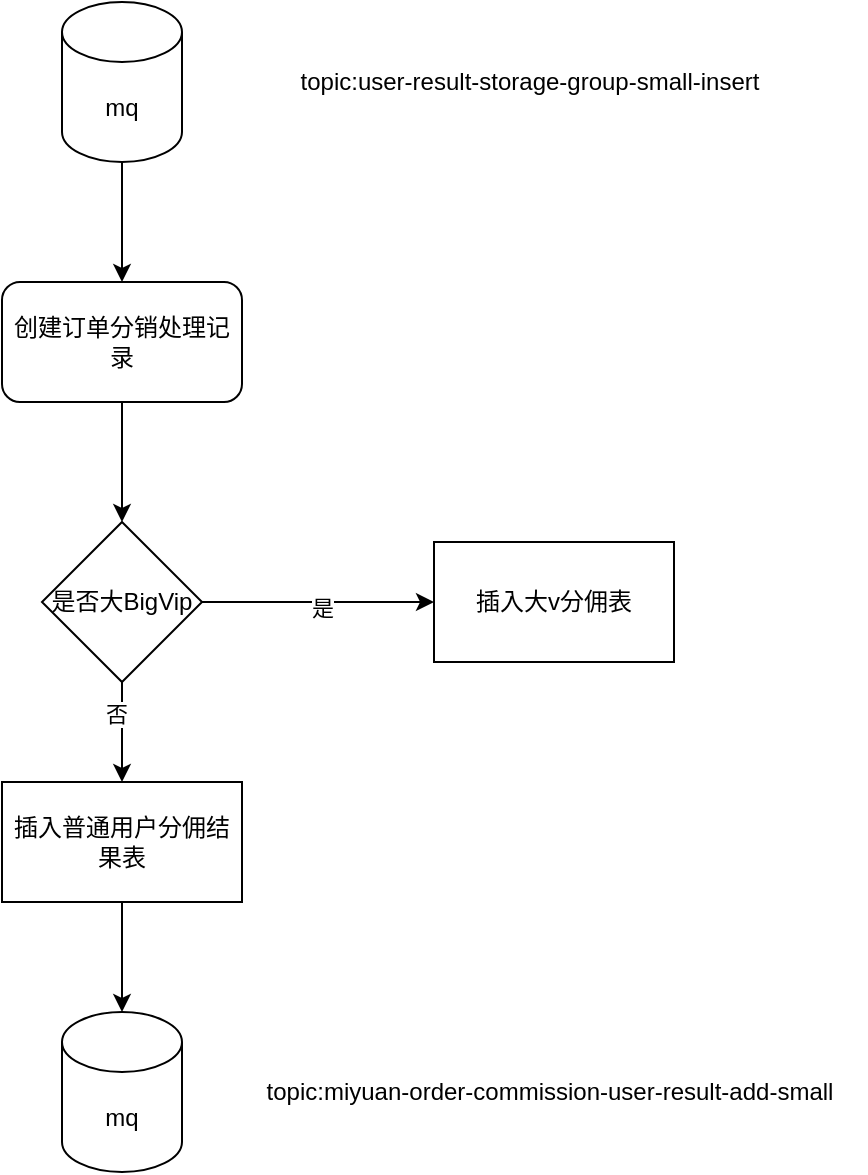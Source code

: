 <mxfile version="23.1.7" type="github">
  <diagram name="第 1 页" id="hYaXe4H1IOHM2DJvTghf">
    <mxGraphModel dx="1026" dy="663" grid="1" gridSize="10" guides="1" tooltips="1" connect="1" arrows="1" fold="1" page="1" pageScale="1" pageWidth="827" pageHeight="1169" math="0" shadow="0">
      <root>
        <mxCell id="0" />
        <mxCell id="1" parent="0" />
        <mxCell id="oQaOQNZd7ZE0H4n1gU6y-5" style="edgeStyle=orthogonalEdgeStyle;rounded=0;orthogonalLoop=1;jettySize=auto;html=1;exitX=0.5;exitY=1;exitDx=0;exitDy=0;exitPerimeter=0;entryX=0.5;entryY=0;entryDx=0;entryDy=0;" edge="1" parent="1" source="oQaOQNZd7ZE0H4n1gU6y-1" target="oQaOQNZd7ZE0H4n1gU6y-4">
          <mxGeometry relative="1" as="geometry" />
        </mxCell>
        <mxCell id="oQaOQNZd7ZE0H4n1gU6y-1" value="mq" style="shape=cylinder3;whiteSpace=wrap;html=1;boundedLbl=1;backgroundOutline=1;size=15;" vertex="1" parent="1">
          <mxGeometry x="354" y="40" width="60" height="80" as="geometry" />
        </mxCell>
        <mxCell id="oQaOQNZd7ZE0H4n1gU6y-2" value="topic:user-result-storage-group-small-insert" style="text;html=1;align=center;verticalAlign=middle;whiteSpace=wrap;rounded=0;" vertex="1" parent="1">
          <mxGeometry x="430" y="70" width="316" height="20" as="geometry" />
        </mxCell>
        <mxCell id="oQaOQNZd7ZE0H4n1gU6y-7" style="edgeStyle=orthogonalEdgeStyle;rounded=0;orthogonalLoop=1;jettySize=auto;html=1;exitX=0.5;exitY=1;exitDx=0;exitDy=0;entryX=0.5;entryY=0;entryDx=0;entryDy=0;" edge="1" parent="1" source="oQaOQNZd7ZE0H4n1gU6y-4" target="oQaOQNZd7ZE0H4n1gU6y-6">
          <mxGeometry relative="1" as="geometry" />
        </mxCell>
        <mxCell id="oQaOQNZd7ZE0H4n1gU6y-4" value="创建订单分销处理记录" style="rounded=1;whiteSpace=wrap;html=1;" vertex="1" parent="1">
          <mxGeometry x="324" y="180" width="120" height="60" as="geometry" />
        </mxCell>
        <mxCell id="oQaOQNZd7ZE0H4n1gU6y-9" value="" style="edgeStyle=orthogonalEdgeStyle;rounded=0;orthogonalLoop=1;jettySize=auto;html=1;" edge="1" parent="1" source="oQaOQNZd7ZE0H4n1gU6y-6" target="oQaOQNZd7ZE0H4n1gU6y-8">
          <mxGeometry relative="1" as="geometry" />
        </mxCell>
        <mxCell id="oQaOQNZd7ZE0H4n1gU6y-13" value="否" style="edgeLabel;html=1;align=center;verticalAlign=middle;resizable=0;points=[];" vertex="1" connectable="0" parent="oQaOQNZd7ZE0H4n1gU6y-9">
          <mxGeometry x="-0.36" y="-3" relative="1" as="geometry">
            <mxPoint as="offset" />
          </mxGeometry>
        </mxCell>
        <mxCell id="oQaOQNZd7ZE0H4n1gU6y-15" style="edgeStyle=orthogonalEdgeStyle;rounded=0;orthogonalLoop=1;jettySize=auto;html=1;exitX=1;exitY=0.5;exitDx=0;exitDy=0;entryX=0;entryY=0.5;entryDx=0;entryDy=0;" edge="1" parent="1" source="oQaOQNZd7ZE0H4n1gU6y-6" target="oQaOQNZd7ZE0H4n1gU6y-14">
          <mxGeometry relative="1" as="geometry" />
        </mxCell>
        <mxCell id="oQaOQNZd7ZE0H4n1gU6y-16" value="是" style="edgeLabel;html=1;align=center;verticalAlign=middle;resizable=0;points=[];" vertex="1" connectable="0" parent="oQaOQNZd7ZE0H4n1gU6y-15">
          <mxGeometry x="0.035" y="-3" relative="1" as="geometry">
            <mxPoint as="offset" />
          </mxGeometry>
        </mxCell>
        <mxCell id="oQaOQNZd7ZE0H4n1gU6y-6" value="是否大BigVip" style="rhombus;whiteSpace=wrap;html=1;" vertex="1" parent="1">
          <mxGeometry x="344" y="300" width="80" height="80" as="geometry" />
        </mxCell>
        <mxCell id="oQaOQNZd7ZE0H4n1gU6y-8" value="插入普通用户分佣结果表" style="whiteSpace=wrap;html=1;" vertex="1" parent="1">
          <mxGeometry x="324" y="430" width="120" height="60" as="geometry" />
        </mxCell>
        <mxCell id="oQaOQNZd7ZE0H4n1gU6y-10" value="mq" style="shape=cylinder3;whiteSpace=wrap;html=1;boundedLbl=1;backgroundOutline=1;size=15;" vertex="1" parent="1">
          <mxGeometry x="354" y="545" width="60" height="80" as="geometry" />
        </mxCell>
        <mxCell id="oQaOQNZd7ZE0H4n1gU6y-11" style="edgeStyle=orthogonalEdgeStyle;rounded=0;orthogonalLoop=1;jettySize=auto;html=1;exitX=0.5;exitY=1;exitDx=0;exitDy=0;entryX=0.5;entryY=0;entryDx=0;entryDy=0;entryPerimeter=0;" edge="1" parent="1" source="oQaOQNZd7ZE0H4n1gU6y-8" target="oQaOQNZd7ZE0H4n1gU6y-10">
          <mxGeometry relative="1" as="geometry" />
        </mxCell>
        <mxCell id="oQaOQNZd7ZE0H4n1gU6y-12" value="topic:miyuan-order-commission-user-result-add-small" style="text;html=1;align=center;verticalAlign=middle;whiteSpace=wrap;rounded=0;" vertex="1" parent="1">
          <mxGeometry x="440" y="575" width="316" height="20" as="geometry" />
        </mxCell>
        <mxCell id="oQaOQNZd7ZE0H4n1gU6y-14" value="插入大v分佣表" style="rounded=0;whiteSpace=wrap;html=1;" vertex="1" parent="1">
          <mxGeometry x="540" y="310" width="120" height="60" as="geometry" />
        </mxCell>
      </root>
    </mxGraphModel>
  </diagram>
</mxfile>
